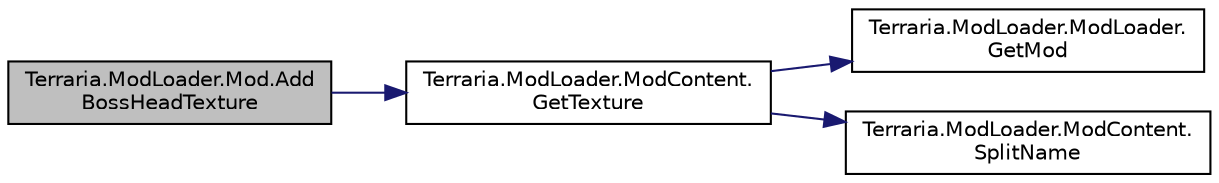 digraph "Terraria.ModLoader.Mod.AddBossHeadTexture"
{
 // LATEX_PDF_SIZE
  edge [fontname="Helvetica",fontsize="10",labelfontname="Helvetica",labelfontsize="10"];
  node [fontname="Helvetica",fontsize="10",shape=record];
  rankdir="LR";
  Node1 [label="Terraria.ModLoader.Mod.Add\lBossHeadTexture",height=0.2,width=0.4,color="black", fillcolor="grey75", style="filled", fontcolor="black",tooltip="Assigns a head texture that can be used by NPCs on the map."];
  Node1 -> Node2 [color="midnightblue",fontsize="10",style="solid",fontname="Helvetica"];
  Node2 [label="Terraria.ModLoader.ModContent.\lGetTexture",height=0.2,width=0.4,color="black", fillcolor="white", style="filled",URL="$class_terraria_1_1_mod_loader_1_1_mod_content.html#a9345ee7cb92de23652666ed25d1d0059",tooltip="Gets the texture with the specified name. The name is in the format of \"ModFolder/OtherFolders/FileNa..."];
  Node2 -> Node3 [color="midnightblue",fontsize="10",style="solid",fontname="Helvetica"];
  Node3 [label="Terraria.ModLoader.ModLoader.\lGetMod",height=0.2,width=0.4,color="black", fillcolor="white", style="filled",URL="$class_terraria_1_1_mod_loader_1_1_mod_loader.html#aed988cac63e90351b6ed0bd72495f3af",tooltip="Gets the instance of the Mod with the specified name."];
  Node2 -> Node4 [color="midnightblue",fontsize="10",style="solid",fontname="Helvetica"];
  Node4 [label="Terraria.ModLoader.ModContent.\lSplitName",height=0.2,width=0.4,color="black", fillcolor="white", style="filled",URL="$class_terraria_1_1_mod_loader_1_1_mod_content.html#a84557c47d63f1cce2545d8903ff3fcfe",tooltip=" "];
}
